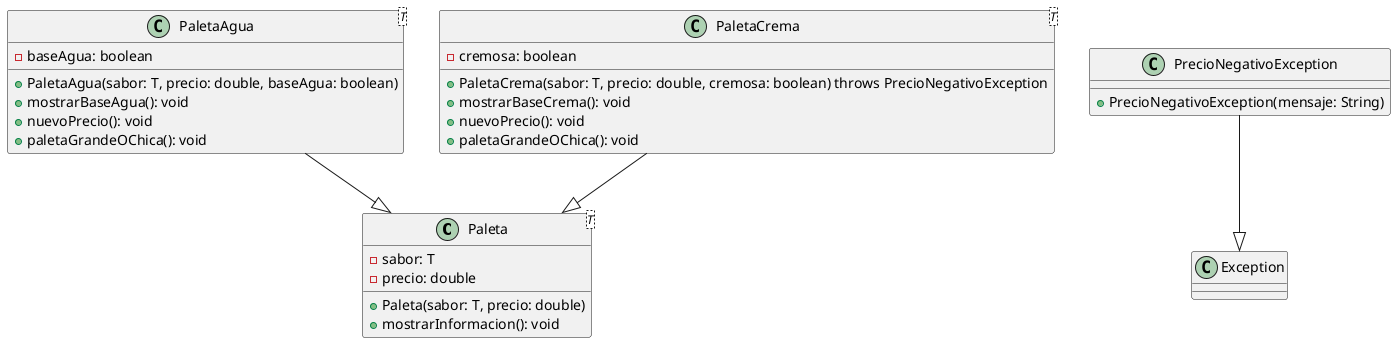 @startuml

class Paleta<T> {
    -sabor: T
    -precio: double
    +Paleta(sabor: T, precio: double)
    +mostrarInformacion(): void
}

class PaletaAgua<T> {
    -baseAgua: boolean
    +PaletaAgua(sabor: T, precio: double, baseAgua: boolean)
    +mostrarBaseAgua(): void
    +nuevoPrecio(): void
    +paletaGrandeOChica(): void
}

class PaletaCrema<T> {
    -cremosa: boolean
    +PaletaCrema(sabor: T, precio: double, cremosa: boolean) throws PrecioNegativoException
    +mostrarBaseCrema(): void
    +nuevoPrecio(): void
    +paletaGrandeOChica(): void
}

class PrecioNegativoException {
    +PrecioNegativoException(mensaje: String)
}

PaletaAgua --|> Paleta
PaletaCrema --|> Paleta
PrecioNegativoException --|> Exception

@enduml
